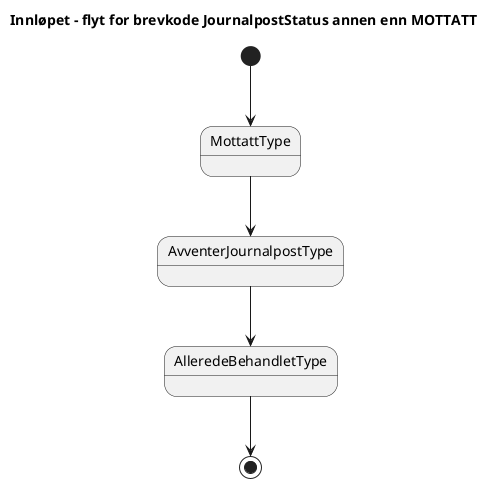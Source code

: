 @startuml
title 
Innløpet – flyt for brevkode JournalpostStatus annen enn MOTTATT
end title           
[*]-->MottattType 
MottattType --> AvventerJournalpostType
AvventerJournalpostType --> AlleredeBehandletType
AlleredeBehandletType--> [*]
@enduml